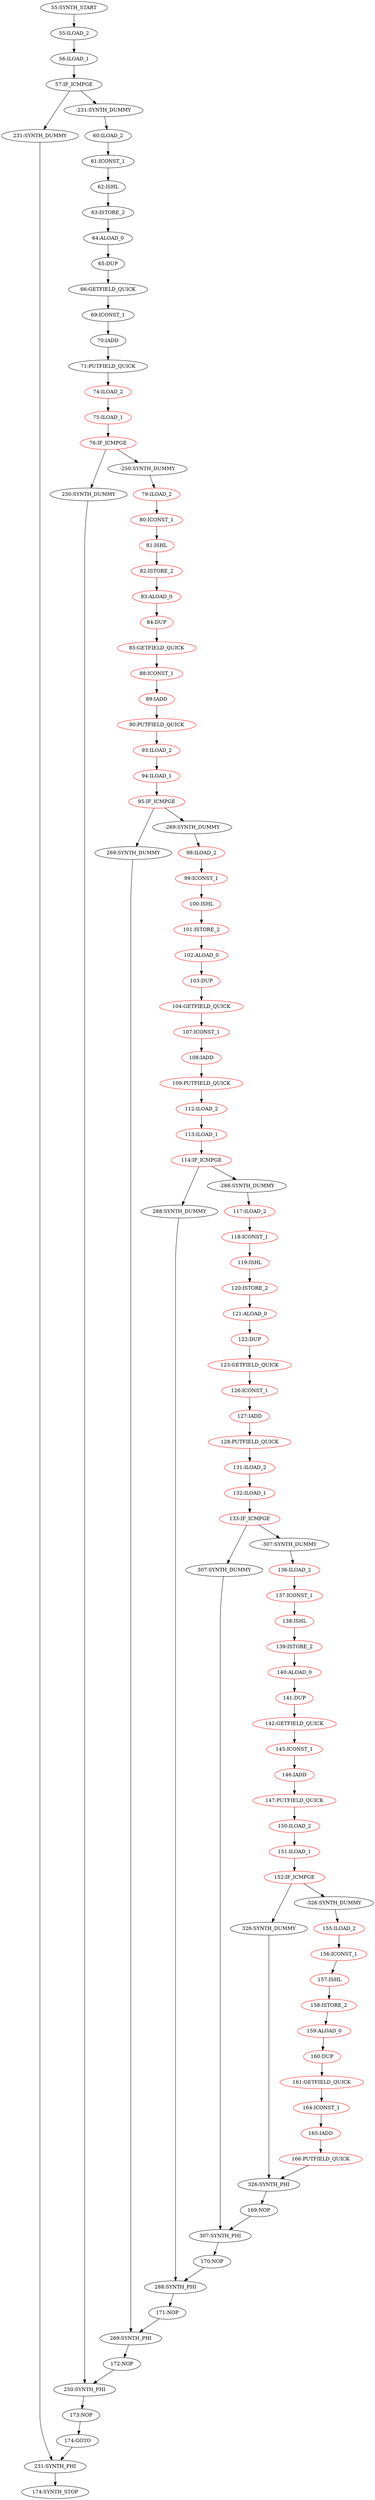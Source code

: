 digraph{
"55:SYNTH_START" -> "55:ILOAD_2";
"55:ILOAD_2" -> "56:ILOAD_1";
"56:ILOAD_1" -> "57:IF_ICMPGE";
"57:IF_ICMPGE" -> "231:SYNTH_DUMMY";
"57:IF_ICMPGE" -> "-231:SYNTH_DUMMY";
"231:SYNTH_DUMMY" -> "231:SYNTH_PHI";
"-231:SYNTH_DUMMY" -> "60:ILOAD_2";
"60:ILOAD_2" -> "61:ICONST_1";
"61:ICONST_1" -> "62:ISHL";
"62:ISHL" -> "63:ISTORE_2";
"63:ISTORE_2" -> "64:ALOAD_0";
"64:ALOAD_0" -> "65:DUP";
"65:DUP" -> "66:GETFIELD_QUICK";
"66:GETFIELD_QUICK" -> "69:ICONST_1";
"69:ICONST_1" -> "70:IADD";
"70:IADD" -> "71:PUTFIELD_QUICK";
"71:PUTFIELD_QUICK" -> "74:ILOAD_2";
"74:ILOAD_2" [color = red];
"74:ILOAD_2" -> "75:ILOAD_1";
"75:ILOAD_1" [color = red];
"75:ILOAD_1" -> "76:IF_ICMPGE";
"76:IF_ICMPGE" [color = red];
"76:IF_ICMPGE" -> "250:SYNTH_DUMMY";
"76:IF_ICMPGE" -> "-250:SYNTH_DUMMY";
"250:SYNTH_DUMMY" -> "250:SYNTH_PHI";
"-250:SYNTH_DUMMY" -> "79:ILOAD_2";
"79:ILOAD_2" [color = red];
"79:ILOAD_2" -> "80:ICONST_1";
"173:NOP" -> "174:GOTO";
"174:GOTO" -> "231:SYNTH_PHI";
"80:ICONST_1" [color = red];
"80:ICONST_1" -> "81:ISHL";
"81:ISHL" [color = red];
"81:ISHL" -> "82:ISTORE_2";
"82:ISTORE_2" [color = red];
"82:ISTORE_2" -> "83:ALOAD_0";
"83:ALOAD_0" [color = red];
"83:ALOAD_0" -> "84:DUP";
"84:DUP" [color = red];
"84:DUP" -> "85:GETFIELD_QUICK";
"85:GETFIELD_QUICK" [color = red];
"85:GETFIELD_QUICK" -> "88:ICONST_1";
"88:ICONST_1" [color = red];
"88:ICONST_1" -> "89:IADD";
"89:IADD" [color = red];
"89:IADD" -> "90:PUTFIELD_QUICK";
"90:PUTFIELD_QUICK" [color = red];
"90:PUTFIELD_QUICK" -> "93:ILOAD_2";
"93:ILOAD_2" [color = red];
"93:ILOAD_2" -> "94:ILOAD_1";
"94:ILOAD_1" [color = red];
"94:ILOAD_1" -> "95:IF_ICMPGE";
"95:IF_ICMPGE" [color = red];
"95:IF_ICMPGE" -> "269:SYNTH_DUMMY";
"95:IF_ICMPGE" -> "-269:SYNTH_DUMMY";
"269:SYNTH_DUMMY" -> "269:SYNTH_PHI";
"-269:SYNTH_DUMMY" -> "98:ILOAD_2";
"98:ILOAD_2" [color = red];
"98:ILOAD_2" -> "99:ICONST_1";
"172:NOP" -> "250:SYNTH_PHI";
"99:ICONST_1" [color = red];
"99:ICONST_1" -> "100:ISHL";
"100:ISHL" [color = red];
"100:ISHL" -> "101:ISTORE_2";
"101:ISTORE_2" [color = red];
"101:ISTORE_2" -> "102:ALOAD_0";
"102:ALOAD_0" [color = red];
"102:ALOAD_0" -> "103:DUP";
"103:DUP" [color = red];
"103:DUP" -> "104:GETFIELD_QUICK";
"104:GETFIELD_QUICK" [color = red];
"104:GETFIELD_QUICK" -> "107:ICONST_1";
"107:ICONST_1" [color = red];
"107:ICONST_1" -> "108:IADD";
"108:IADD" [color = red];
"108:IADD" -> "109:PUTFIELD_QUICK";
"109:PUTFIELD_QUICK" [color = red];
"109:PUTFIELD_QUICK" -> "112:ILOAD_2";
"112:ILOAD_2" [color = red];
"112:ILOAD_2" -> "113:ILOAD_1";
"113:ILOAD_1" [color = red];
"113:ILOAD_1" -> "114:IF_ICMPGE";
"114:IF_ICMPGE" [color = red];
"114:IF_ICMPGE" -> "288:SYNTH_DUMMY";
"114:IF_ICMPGE" -> "-288:SYNTH_DUMMY";
"288:SYNTH_DUMMY" -> "288:SYNTH_PHI";
"-288:SYNTH_DUMMY" -> "117:ILOAD_2";
"117:ILOAD_2" [color = red];
"117:ILOAD_2" -> "118:ICONST_1";
"171:NOP" -> "269:SYNTH_PHI";
"118:ICONST_1" [color = red];
"118:ICONST_1" -> "119:ISHL";
"119:ISHL" [color = red];
"119:ISHL" -> "120:ISTORE_2";
"120:ISTORE_2" [color = red];
"120:ISTORE_2" -> "121:ALOAD_0";
"121:ALOAD_0" [color = red];
"121:ALOAD_0" -> "122:DUP";
"122:DUP" [color = red];
"122:DUP" -> "123:GETFIELD_QUICK";
"123:GETFIELD_QUICK" [color = red];
"123:GETFIELD_QUICK" -> "126:ICONST_1";
"126:ICONST_1" [color = red];
"126:ICONST_1" -> "127:IADD";
"127:IADD" [color = red];
"127:IADD" -> "128:PUTFIELD_QUICK";
"128:PUTFIELD_QUICK" [color = red];
"128:PUTFIELD_QUICK" -> "131:ILOAD_2";
"131:ILOAD_2" [color = red];
"131:ILOAD_2" -> "132:ILOAD_1";
"132:ILOAD_1" [color = red];
"132:ILOAD_1" -> "133:IF_ICMPGE";
"133:IF_ICMPGE" [color = red];
"133:IF_ICMPGE" -> "307:SYNTH_DUMMY";
"133:IF_ICMPGE" -> "-307:SYNTH_DUMMY";
"307:SYNTH_DUMMY" -> "307:SYNTH_PHI";
"-307:SYNTH_DUMMY" -> "136:ILOAD_2";
"136:ILOAD_2" [color = red];
"136:ILOAD_2" -> "137:ICONST_1";
"170:NOP" -> "288:SYNTH_PHI";
"137:ICONST_1" [color = red];
"137:ICONST_1" -> "138:ISHL";
"138:ISHL" [color = red];
"138:ISHL" -> "139:ISTORE_2";
"139:ISTORE_2" [color = red];
"139:ISTORE_2" -> "140:ALOAD_0";
"140:ALOAD_0" [color = red];
"140:ALOAD_0" -> "141:DUP";
"141:DUP" [color = red];
"141:DUP" -> "142:GETFIELD_QUICK";
"142:GETFIELD_QUICK" [color = red];
"142:GETFIELD_QUICK" -> "145:ICONST_1";
"145:ICONST_1" [color = red];
"145:ICONST_1" -> "146:IADD";
"146:IADD" [color = red];
"146:IADD" -> "147:PUTFIELD_QUICK";
"147:PUTFIELD_QUICK" [color = red];
"147:PUTFIELD_QUICK" -> "150:ILOAD_2";
"150:ILOAD_2" [color = red];
"150:ILOAD_2" -> "151:ILOAD_1";
"151:ILOAD_1" [color = red];
"151:ILOAD_1" -> "152:IF_ICMPGE";
"152:IF_ICMPGE" [color = red];
"152:IF_ICMPGE" -> "326:SYNTH_DUMMY";
"152:IF_ICMPGE" -> "-326:SYNTH_DUMMY";
"326:SYNTH_DUMMY" -> "326:SYNTH_PHI";
"-326:SYNTH_DUMMY" -> "155:ILOAD_2";
"155:ILOAD_2" [color = red];
"155:ILOAD_2" -> "156:ICONST_1";
"169:NOP" -> "307:SYNTH_PHI";
"156:ICONST_1" [color = red];
"156:ICONST_1" -> "157:ISHL";
"157:ISHL" [color = red];
"157:ISHL" -> "158:ISTORE_2";
"158:ISTORE_2" [color = red];
"158:ISTORE_2" -> "159:ALOAD_0";
"159:ALOAD_0" [color = red];
"159:ALOAD_0" -> "160:DUP";
"160:DUP" [color = red];
"160:DUP" -> "161:GETFIELD_QUICK";
"161:GETFIELD_QUICK" [color = red];
"161:GETFIELD_QUICK" -> "164:ICONST_1";
"164:ICONST_1" [color = red];
"164:ICONST_1" -> "165:IADD";
"165:IADD" [color = red];
"165:IADD" -> "166:PUTFIELD_QUICK";
"166:PUTFIELD_QUICK" [color = red];
"166:PUTFIELD_QUICK" -> "326:SYNTH_PHI";
"326:SYNTH_PHI" -> "169:NOP";
"307:SYNTH_PHI" -> "170:NOP";
"288:SYNTH_PHI" -> "171:NOP";
"269:SYNTH_PHI" -> "172:NOP";
"250:SYNTH_PHI" -> "173:NOP";
"231:SYNTH_PHI" -> "174:SYNTH_STOP";
}